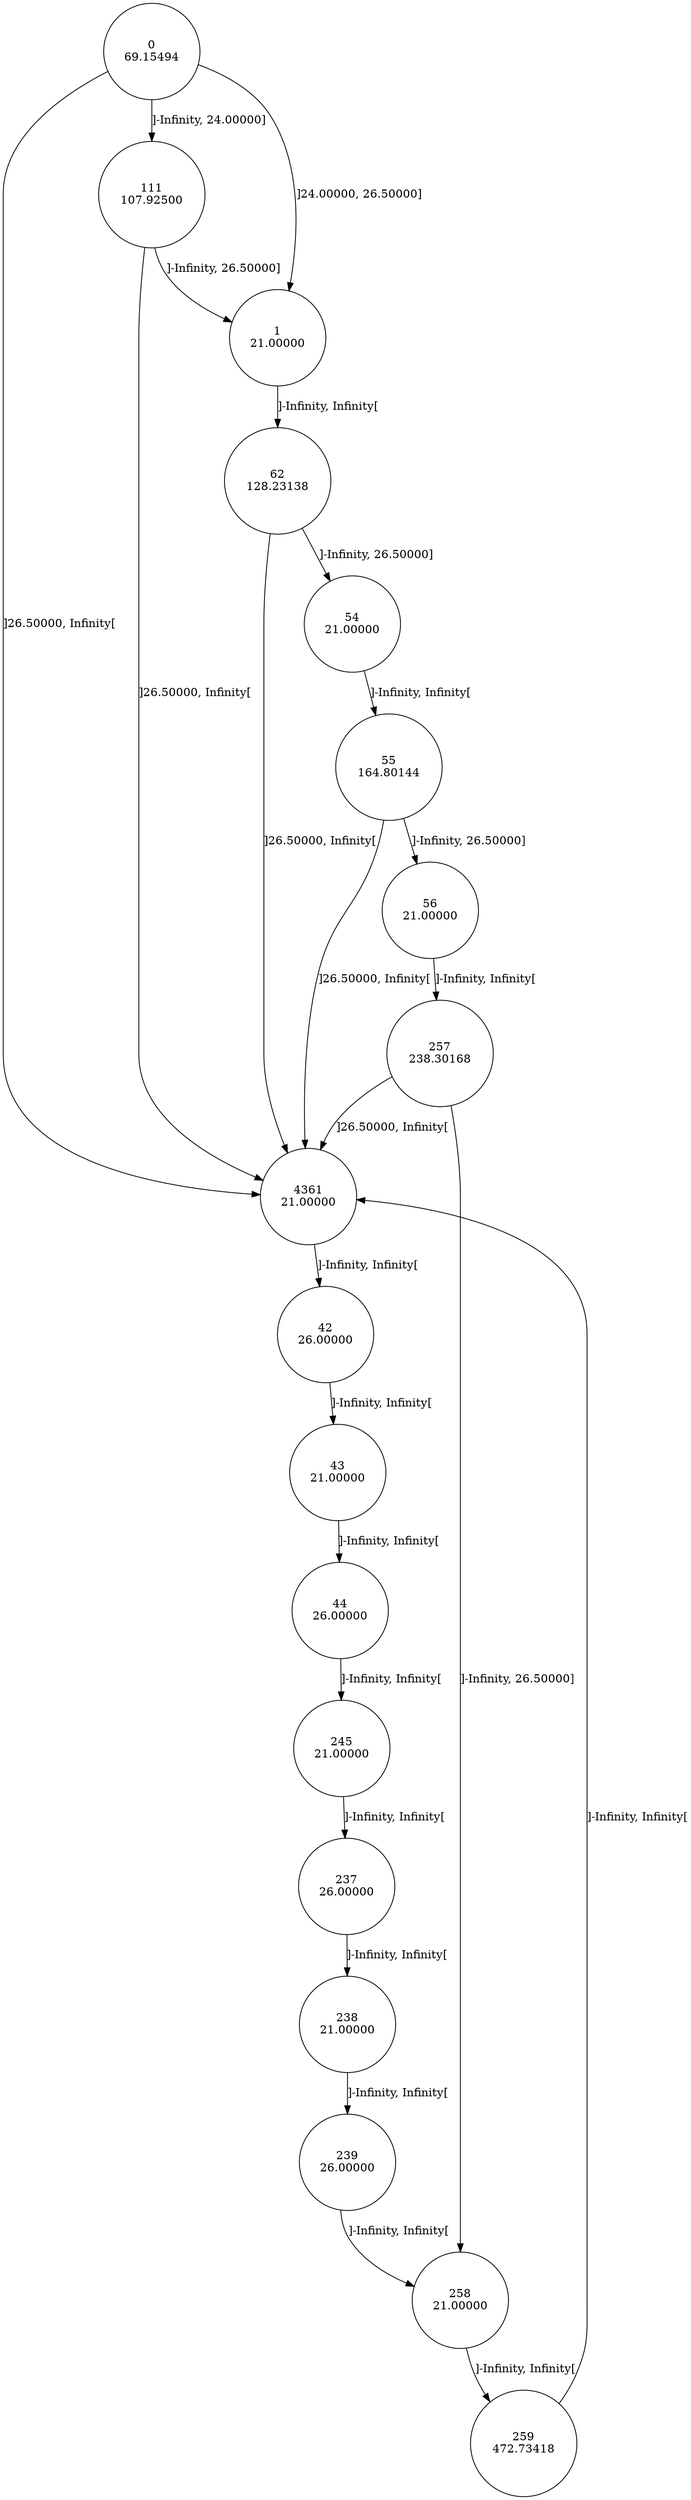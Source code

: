 digraph DFA {
0 [shape=circle, label="0\n69.15494"];
	0 -> 111 [label="]-Infinity, 24.00000]"];
	0 -> 1 [label="]24.00000, 26.50000]"];
	0 -> 4361 [label="]26.50000, Infinity["];
4361 [shape=circle, label="4361\n21.00000"];
	4361 -> 42 [label="]-Infinity, Infinity["];
42 [shape=circle, label="42\n26.00000"];
	42 -> 43 [label="]-Infinity, Infinity["];
43 [shape=circle, label="43\n21.00000"];
	43 -> 44 [label="]-Infinity, Infinity["];
44 [shape=circle, label="44\n26.00000"];
	44 -> 245 [label="]-Infinity, Infinity["];
245 [shape=circle, label="245\n21.00000"];
	245 -> 237 [label="]-Infinity, Infinity["];
237 [shape=circle, label="237\n26.00000"];
	237 -> 238 [label="]-Infinity, Infinity["];
238 [shape=circle, label="238\n21.00000"];
	238 -> 239 [label="]-Infinity, Infinity["];
239 [shape=circle, label="239\n26.00000"];
	239 -> 258 [label="]-Infinity, Infinity["];
258 [shape=circle, label="258\n21.00000"];
	258 -> 259 [label="]-Infinity, Infinity["];
259 [shape=circle, label="259\n472.73418"];
	259 -> 4361 [label="]-Infinity, Infinity["];
1 [shape=circle, label="1\n21.00000"];
	1 -> 62 [label="]-Infinity, Infinity["];
62 [shape=circle, label="62\n128.23138"];
	62 -> 54 [label="]-Infinity, 26.50000]"];
	62 -> 4361 [label="]26.50000, Infinity["];
54 [shape=circle, label="54\n21.00000"];
	54 -> 55 [label="]-Infinity, Infinity["];
55 [shape=circle, label="55\n164.80144"];
	55 -> 56 [label="]-Infinity, 26.50000]"];
	55 -> 4361 [label="]26.50000, Infinity["];
56 [shape=circle, label="56\n21.00000"];
	56 -> 257 [label="]-Infinity, Infinity["];
257 [shape=circle, label="257\n238.30168"];
	257 -> 258 [label="]-Infinity, 26.50000]"];
	257 -> 4361 [label="]26.50000, Infinity["];
111 [shape=circle, label="111\n107.92500"];
	111 -> 1 [label="]-Infinity, 26.50000]"];
	111 -> 4361 [label="]26.50000, Infinity["];
}